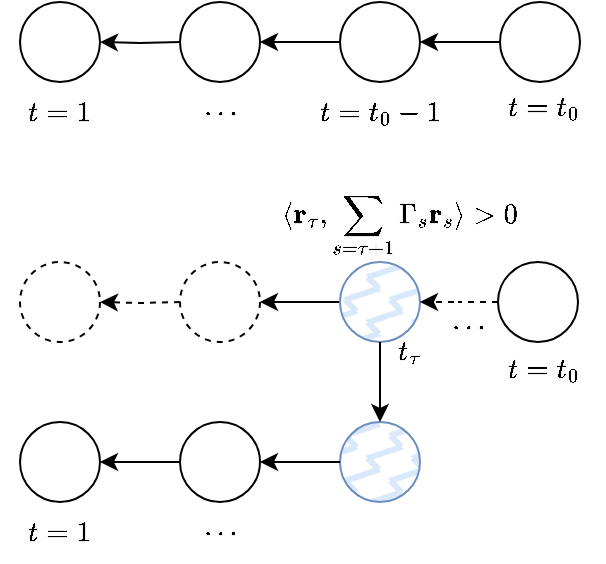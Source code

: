 <mxfile version="26.1.0">
  <diagram name="Page-1" id="lRAJhXc6hUHrxq0C3aZF">
    <mxGraphModel dx="705" dy="286" grid="1" gridSize="10" guides="1" tooltips="1" connect="1" arrows="1" fold="1" page="1" pageScale="1" pageWidth="850" pageHeight="1100" math="1" shadow="0">
      <root>
        <mxCell id="0" />
        <mxCell id="1" parent="0" />
        <mxCell id="_h_EXnYVfz8i2OCVFXAk-1" value="" style="ellipse;whiteSpace=wrap;html=1;aspect=fixed;" vertex="1" parent="1">
          <mxGeometry x="200" y="160" width="40" height="40" as="geometry" />
        </mxCell>
        <mxCell id="_h_EXnYVfz8i2OCVFXAk-2" value="" style="ellipse;whiteSpace=wrap;html=1;aspect=fixed;" vertex="1" parent="1">
          <mxGeometry x="280" y="160" width="40" height="40" as="geometry" />
        </mxCell>
        <mxCell id="_h_EXnYVfz8i2OCVFXAk-8" value="" style="edgeStyle=orthogonalEdgeStyle;rounded=0;orthogonalLoop=1;jettySize=auto;html=1;" edge="1" parent="1" target="_h_EXnYVfz8i2OCVFXAk-1">
          <mxGeometry relative="1" as="geometry">
            <mxPoint x="280" y="180" as="sourcePoint" />
          </mxGeometry>
        </mxCell>
        <mxCell id="_h_EXnYVfz8i2OCVFXAk-7" value="" style="edgeStyle=orthogonalEdgeStyle;rounded=0;orthogonalLoop=1;jettySize=auto;html=1;" edge="1" parent="1" source="_h_EXnYVfz8i2OCVFXAk-4">
          <mxGeometry relative="1" as="geometry">
            <mxPoint x="320" y="180" as="targetPoint" />
          </mxGeometry>
        </mxCell>
        <mxCell id="_h_EXnYVfz8i2OCVFXAk-4" value="" style="ellipse;whiteSpace=wrap;html=1;aspect=fixed;" vertex="1" parent="1">
          <mxGeometry x="360" y="160" width="40" height="40" as="geometry" />
        </mxCell>
        <mxCell id="_h_EXnYVfz8i2OCVFXAk-6" value="" style="edgeStyle=orthogonalEdgeStyle;rounded=0;orthogonalLoop=1;jettySize=auto;html=1;" edge="1" parent="1" source="_h_EXnYVfz8i2OCVFXAk-5" target="_h_EXnYVfz8i2OCVFXAk-4">
          <mxGeometry relative="1" as="geometry" />
        </mxCell>
        <mxCell id="_h_EXnYVfz8i2OCVFXAk-5" value="" style="ellipse;whiteSpace=wrap;html=1;aspect=fixed;" vertex="1" parent="1">
          <mxGeometry x="440" y="160" width="40" height="40" as="geometry" />
        </mxCell>
        <mxCell id="_h_EXnYVfz8i2OCVFXAk-9" value="$$t = t_0$$" style="text;html=1;align=center;verticalAlign=middle;whiteSpace=wrap;rounded=0;" vertex="1" parent="1">
          <mxGeometry x="432" y="198" width="60" height="30" as="geometry" />
        </mxCell>
        <mxCell id="_h_EXnYVfz8i2OCVFXAk-10" value="$$t = t_0-1$$" style="text;html=1;align=center;verticalAlign=middle;whiteSpace=wrap;rounded=0;" vertex="1" parent="1">
          <mxGeometry x="350" y="200" width="60" height="30" as="geometry" />
        </mxCell>
        <mxCell id="_h_EXnYVfz8i2OCVFXAk-11" value="$$\cdots$$" style="text;html=1;align=center;verticalAlign=middle;whiteSpace=wrap;rounded=0;" vertex="1" parent="1">
          <mxGeometry x="270" y="200" width="60" height="30" as="geometry" />
        </mxCell>
        <mxCell id="_h_EXnYVfz8i2OCVFXAk-12" value="$$t=1$$" style="text;html=1;align=center;verticalAlign=middle;whiteSpace=wrap;rounded=0;" vertex="1" parent="1">
          <mxGeometry x="190" y="200" width="60" height="30" as="geometry" />
        </mxCell>
        <mxCell id="_h_EXnYVfz8i2OCVFXAk-13" value="" style="ellipse;whiteSpace=wrap;html=1;aspect=fixed;dashed=1;" vertex="1" parent="1">
          <mxGeometry x="200" y="290" width="40" height="40" as="geometry" />
        </mxCell>
        <mxCell id="_h_EXnYVfz8i2OCVFXAk-14" value="" style="ellipse;whiteSpace=wrap;html=1;aspect=fixed;dashed=1;" vertex="1" parent="1">
          <mxGeometry x="280" y="290" width="40" height="40" as="geometry" />
        </mxCell>
        <mxCell id="_h_EXnYVfz8i2OCVFXAk-15" value="" style="edgeStyle=orthogonalEdgeStyle;rounded=0;orthogonalLoop=1;jettySize=auto;html=1;dashed=1;" edge="1" parent="1" target="_h_EXnYVfz8i2OCVFXAk-13">
          <mxGeometry relative="1" as="geometry">
            <mxPoint x="280" y="310" as="sourcePoint" />
          </mxGeometry>
        </mxCell>
        <mxCell id="_h_EXnYVfz8i2OCVFXAk-17" value="" style="edgeStyle=orthogonalEdgeStyle;rounded=0;orthogonalLoop=1;jettySize=auto;html=1;" edge="1" parent="1" source="_h_EXnYVfz8i2OCVFXAk-18">
          <mxGeometry relative="1" as="geometry">
            <mxPoint x="320" y="310" as="targetPoint" />
          </mxGeometry>
        </mxCell>
        <mxCell id="_h_EXnYVfz8i2OCVFXAk-18" value="" style="ellipse;whiteSpace=wrap;html=1;aspect=fixed;fillStyle=zigzag-line;fillColor=#dae8fc;strokeColor=#6c8ebf;" vertex="1" parent="1">
          <mxGeometry x="360" y="290" width="40" height="40" as="geometry" />
        </mxCell>
        <mxCell id="_h_EXnYVfz8i2OCVFXAk-21" value="$$t = t_0$$" style="text;html=1;align=center;verticalAlign=middle;whiteSpace=wrap;rounded=0;" vertex="1" parent="1">
          <mxGeometry x="432" y="329" width="60" height="30" as="geometry" />
        </mxCell>
        <mxCell id="_h_EXnYVfz8i2OCVFXAk-22" value="$$t_{\tau}$$" style="text;html=1;align=center;verticalAlign=middle;whiteSpace=wrap;rounded=0;" vertex="1" parent="1">
          <mxGeometry x="365" y="320" width="60" height="30" as="geometry" />
        </mxCell>
        <mxCell id="_h_EXnYVfz8i2OCVFXAk-23" value="$$\cdots$$" style="text;html=1;align=center;verticalAlign=middle;whiteSpace=wrap;rounded=0;" vertex="1" parent="1">
          <mxGeometry x="394" y="307" width="60" height="30" as="geometry" />
        </mxCell>
        <mxCell id="_h_EXnYVfz8i2OCVFXAk-28" value="" style="edgeStyle=orthogonalEdgeStyle;rounded=0;orthogonalLoop=1;jettySize=auto;html=1;dashed=1;" edge="1" parent="1" source="_h_EXnYVfz8i2OCVFXAk-25" target="_h_EXnYVfz8i2OCVFXAk-18">
          <mxGeometry relative="1" as="geometry" />
        </mxCell>
        <mxCell id="_h_EXnYVfz8i2OCVFXAk-25" value="" style="ellipse;whiteSpace=wrap;html=1;aspect=fixed;" vertex="1" parent="1">
          <mxGeometry x="439" y="290" width="40" height="40" as="geometry" />
        </mxCell>
        <mxCell id="_h_EXnYVfz8i2OCVFXAk-29" value="$$\langle \mathbf{r}_{\tau}, \sum_{s = \tau + 1} \Gamma_s \mathbf{r}_s\rangle &amp;gt; 0$$&lt;span style=&quot;font-size: 16px; text-align: start; white-space: pre-wrap; caret-color: rgb(0, 122, 255); color: rgb(132, 33, 162); font-family: &amp;quot;Lucida Console&amp;quot;, Consolas, Courier, monospace; orphans: 4; background-color: rgb(255, 255, 255);&quot;&gt;&lt;/span&gt;&lt;span style=&quot;font-size: 16px; text-align: start; white-space: pre-wrap; caret-color: rgb(0, 122, 255); color: rgb(132, 33, 162); font-family: &amp;quot;Lucida Console&amp;quot;, Consolas, Courier, monospace; orphans: 4; background-color: rgb(255, 255, 255);&quot;&gt;&lt;/span&gt;&lt;span style=&quot;font-size: 16px; text-align: start; white-space: pre-wrap; caret-color: rgb(0, 122, 255); color: rgb(132, 33, 162); font-family: &amp;quot;Lucida Console&amp;quot;, Consolas, Courier, monospace; orphans: 4; background-color: rgb(255, 255, 255);&quot;&gt;&lt;/span&gt;&lt;span style=&quot;font-size: 16px; text-align: start; white-space: pre-wrap; caret-color: rgb(0, 122, 255); color: rgb(132, 33, 162); font-family: &amp;quot;Lucida Console&amp;quot;, Consolas, Courier, monospace; orphans: 4; background-color: rgb(255, 255, 255);&quot;&gt;&lt;/span&gt;" style="text;html=1;align=center;verticalAlign=middle;whiteSpace=wrap;rounded=0;" vertex="1" parent="1">
          <mxGeometry x="360" y="257" width="60" height="30" as="geometry" />
        </mxCell>
        <mxCell id="_h_EXnYVfz8i2OCVFXAk-30" value="" style="ellipse;whiteSpace=wrap;html=1;aspect=fixed;fillStyle=zigzag-line;fillColor=#dae8fc;strokeColor=#6c8ebf;" vertex="1" parent="1">
          <mxGeometry x="360" y="370" width="40" height="40" as="geometry" />
        </mxCell>
        <mxCell id="_h_EXnYVfz8i2OCVFXAk-32" value="" style="endArrow=classic;html=1;rounded=0;exitX=0.5;exitY=1;exitDx=0;exitDy=0;entryX=0.5;entryY=0;entryDx=0;entryDy=0;" edge="1" parent="1" source="_h_EXnYVfz8i2OCVFXAk-18" target="_h_EXnYVfz8i2OCVFXAk-30">
          <mxGeometry width="50" height="50" relative="1" as="geometry">
            <mxPoint x="370" y="360" as="sourcePoint" />
            <mxPoint x="440" y="340" as="targetPoint" />
          </mxGeometry>
        </mxCell>
        <mxCell id="_h_EXnYVfz8i2OCVFXAk-33" value="" style="ellipse;whiteSpace=wrap;html=1;aspect=fixed;" vertex="1" parent="1">
          <mxGeometry x="200" y="370" width="40" height="40" as="geometry" />
        </mxCell>
        <mxCell id="_h_EXnYVfz8i2OCVFXAk-34" value="" style="ellipse;whiteSpace=wrap;html=1;aspect=fixed;" vertex="1" parent="1">
          <mxGeometry x="280" y="370" width="40" height="40" as="geometry" />
        </mxCell>
        <mxCell id="_h_EXnYVfz8i2OCVFXAk-36" value="" style="edgeStyle=orthogonalEdgeStyle;rounded=0;orthogonalLoop=1;jettySize=auto;html=1;" edge="1" parent="1">
          <mxGeometry relative="1" as="geometry">
            <mxPoint x="360" y="390" as="sourcePoint" />
            <mxPoint x="320" y="390" as="targetPoint" />
            <Array as="points">
              <mxPoint x="341" y="390" />
              <mxPoint x="341" y="390" />
            </Array>
          </mxGeometry>
        </mxCell>
        <mxCell id="_h_EXnYVfz8i2OCVFXAk-37" value="$$\cdots$$" style="text;html=1;align=center;verticalAlign=middle;whiteSpace=wrap;rounded=0;" vertex="1" parent="1">
          <mxGeometry x="270" y="410" width="60" height="30" as="geometry" />
        </mxCell>
        <mxCell id="_h_EXnYVfz8i2OCVFXAk-38" value="$$t=1$$" style="text;html=1;align=center;verticalAlign=middle;whiteSpace=wrap;rounded=0;" vertex="1" parent="1">
          <mxGeometry x="190" y="410" width="60" height="30" as="geometry" />
        </mxCell>
        <mxCell id="_h_EXnYVfz8i2OCVFXAk-39" value="" style="edgeStyle=orthogonalEdgeStyle;rounded=0;orthogonalLoop=1;jettySize=auto;html=1;" edge="1" parent="1">
          <mxGeometry relative="1" as="geometry">
            <mxPoint x="280" y="390" as="sourcePoint" />
            <mxPoint x="240" y="390" as="targetPoint" />
            <Array as="points">
              <mxPoint x="261" y="390" />
              <mxPoint x="261" y="390" />
            </Array>
          </mxGeometry>
        </mxCell>
      </root>
    </mxGraphModel>
  </diagram>
</mxfile>
